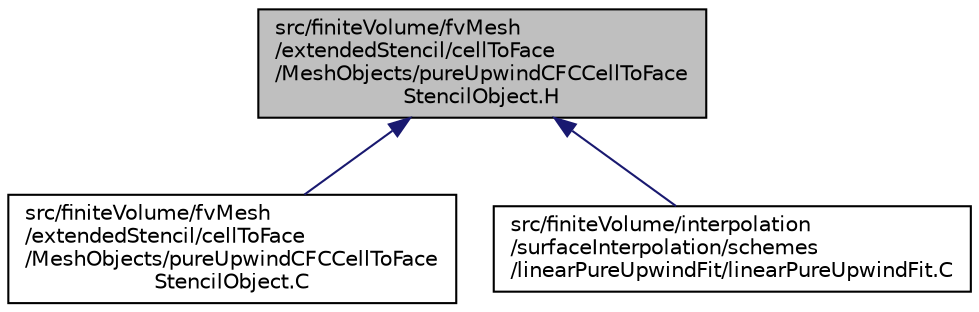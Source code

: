 digraph "src/finiteVolume/fvMesh/extendedStencil/cellToFace/MeshObjects/pureUpwindCFCCellToFaceStencilObject.H"
{
  bgcolor="transparent";
  edge [fontname="Helvetica",fontsize="10",labelfontname="Helvetica",labelfontsize="10"];
  node [fontname="Helvetica",fontsize="10",shape=record];
  Node1 [label="src/finiteVolume/fvMesh\l/extendedStencil/cellToFace\l/MeshObjects/pureUpwindCFCCellToFace\lStencilObject.H",height=0.2,width=0.4,color="black", fillcolor="grey75", style="filled", fontcolor="black"];
  Node1 -> Node2 [dir="back",color="midnightblue",fontsize="10",style="solid",fontname="Helvetica"];
  Node2 [label="src/finiteVolume/fvMesh\l/extendedStencil/cellToFace\l/MeshObjects/pureUpwindCFCCellToFace\lStencilObject.C",height=0.2,width=0.4,color="black",URL="$a05847.html"];
  Node1 -> Node3 [dir="back",color="midnightblue",fontsize="10",style="solid",fontname="Helvetica"];
  Node3 [label="src/finiteVolume/interpolation\l/surfaceInterpolation/schemes\l/linearPureUpwindFit/linearPureUpwindFit.C",height=0.2,width=0.4,color="black",URL="$a06104.html"];
}
